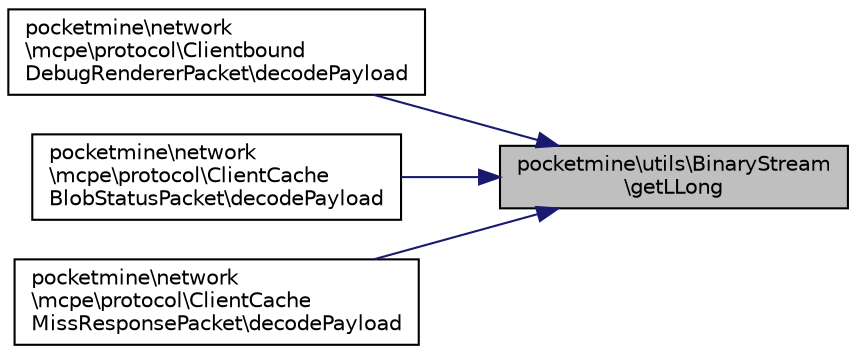 digraph "pocketmine\utils\BinaryStream\getLLong"
{
 // INTERACTIVE_SVG=YES
 // LATEX_PDF_SIZE
  edge [fontname="Helvetica",fontsize="10",labelfontname="Helvetica",labelfontsize="10"];
  node [fontname="Helvetica",fontsize="10",shape=record];
  rankdir="RL";
  Node1 [label="pocketmine\\utils\\BinaryStream\l\\getLLong",height=0.2,width=0.4,color="black", fillcolor="grey75", style="filled", fontcolor="black",tooltip=" "];
  Node1 -> Node2 [dir="back",color="midnightblue",fontsize="10",style="solid",fontname="Helvetica"];
  Node2 [label="pocketmine\\network\l\\mcpe\\protocol\\Clientbound\lDebugRendererPacket\\decodePayload",height=0.2,width=0.4,color="black", fillcolor="white", style="filled",URL="$da/def/classpocketmine_1_1network_1_1mcpe_1_1protocol_1_1_clientbound_debug_renderer_packet.html#a8d0929b5aca9f36242af4c80eb99026a",tooltip=" "];
  Node1 -> Node3 [dir="back",color="midnightblue",fontsize="10",style="solid",fontname="Helvetica"];
  Node3 [label="pocketmine\\network\l\\mcpe\\protocol\\ClientCache\lBlobStatusPacket\\decodePayload",height=0.2,width=0.4,color="black", fillcolor="white", style="filled",URL="$d1/d18/classpocketmine_1_1network_1_1mcpe_1_1protocol_1_1_client_cache_blob_status_packet.html#ab211016a1699ebc6abe7589392ccb877",tooltip=" "];
  Node1 -> Node4 [dir="back",color="midnightblue",fontsize="10",style="solid",fontname="Helvetica"];
  Node4 [label="pocketmine\\network\l\\mcpe\\protocol\\ClientCache\lMissResponsePacket\\decodePayload",height=0.2,width=0.4,color="black", fillcolor="white", style="filled",URL="$d2/d19/classpocketmine_1_1network_1_1mcpe_1_1protocol_1_1_client_cache_miss_response_packet.html#a958e26cee54c3a97a5765d209167a487",tooltip=" "];
}
